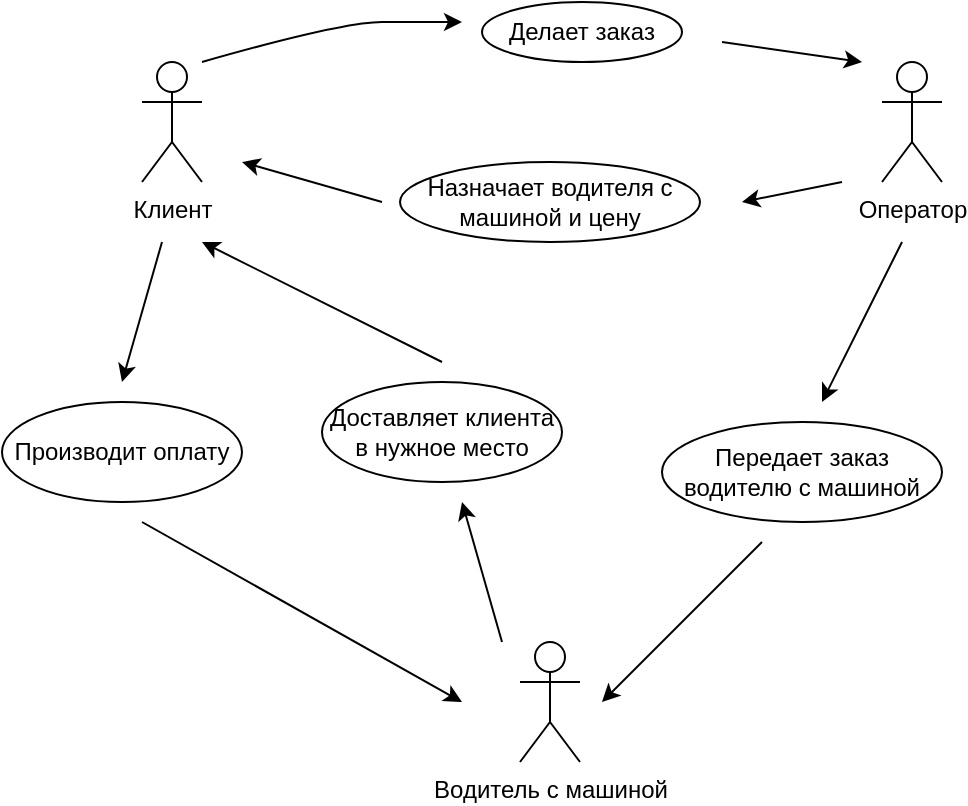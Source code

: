 <mxfile version="20.4.0" type="github">
  <diagram id="3zc9bDHZpS33G9lAa7HI" name="Страница 1">
    <mxGraphModel dx="981" dy="548" grid="1" gridSize="10" guides="1" tooltips="1" connect="1" arrows="1" fold="1" page="1" pageScale="1" pageWidth="827" pageHeight="1169" math="0" shadow="0">
      <root>
        <mxCell id="0" />
        <mxCell id="1" parent="0" />
        <mxCell id="vTyiythBbx0Z8_VFf-Rx-1" value="&lt;font style=&quot;vertical-align: inherit;&quot;&gt;&lt;font style=&quot;vertical-align: inherit;&quot;&gt;Клиент&lt;/font&gt;&lt;/font&gt;" style="shape=umlActor;verticalLabelPosition=bottom;verticalAlign=top;html=1;outlineConnect=0;" vertex="1" parent="1">
          <mxGeometry x="210" y="150" width="30" height="60" as="geometry" />
        </mxCell>
        <mxCell id="vTyiythBbx0Z8_VFf-Rx-2" value="&lt;font style=&quot;vertical-align: inherit;&quot;&gt;&lt;font style=&quot;vertical-align: inherit;&quot;&gt;Оператор&lt;/font&gt;&lt;/font&gt;" style="shape=umlActor;verticalLabelPosition=bottom;verticalAlign=top;html=1;outlineConnect=0;" vertex="1" parent="1">
          <mxGeometry x="580" y="150" width="30" height="60" as="geometry" />
        </mxCell>
        <mxCell id="vTyiythBbx0Z8_VFf-Rx-3" value="&lt;font style=&quot;vertical-align: inherit;&quot;&gt;&lt;font style=&quot;vertical-align: inherit;&quot;&gt;Водитель с машиной&lt;/font&gt;&lt;/font&gt;" style="shape=umlActor;verticalLabelPosition=bottom;verticalAlign=top;html=1;outlineConnect=0;" vertex="1" parent="1">
          <mxGeometry x="399" y="440" width="30" height="60" as="geometry" />
        </mxCell>
        <mxCell id="vTyiythBbx0Z8_VFf-Rx-4" value="&lt;font style=&quot;vertical-align: inherit;&quot;&gt;&lt;font style=&quot;vertical-align: inherit;&quot;&gt;Делает заказ&lt;/font&gt;&lt;/font&gt;" style="ellipse;whiteSpace=wrap;html=1;" vertex="1" parent="1">
          <mxGeometry x="380" y="120" width="100" height="30" as="geometry" />
        </mxCell>
        <mxCell id="vTyiythBbx0Z8_VFf-Rx-5" value="" style="curved=1;endArrow=classic;html=1;rounded=0;" edge="1" parent="1">
          <mxGeometry width="50" height="50" relative="1" as="geometry">
            <mxPoint x="240" y="150" as="sourcePoint" />
            <mxPoint x="370" y="130" as="targetPoint" />
            <Array as="points">
              <mxPoint x="310" y="130" />
              <mxPoint x="350" y="130" />
            </Array>
          </mxGeometry>
        </mxCell>
        <mxCell id="vTyiythBbx0Z8_VFf-Rx-7" value="" style="endArrow=classic;html=1;rounded=0;" edge="1" parent="1">
          <mxGeometry width="50" height="50" relative="1" as="geometry">
            <mxPoint x="500" y="140" as="sourcePoint" />
            <mxPoint x="570" y="150" as="targetPoint" />
          </mxGeometry>
        </mxCell>
        <mxCell id="vTyiythBbx0Z8_VFf-Rx-8" value="&lt;font style=&quot;vertical-align: inherit;&quot;&gt;&lt;font style=&quot;vertical-align: inherit;&quot;&gt;&lt;font style=&quot;vertical-align: inherit;&quot;&gt;&lt;font style=&quot;vertical-align: inherit;&quot;&gt;Назначает водителя с машиной и цену&lt;/font&gt;&lt;/font&gt;&lt;/font&gt;&lt;/font&gt;" style="ellipse;whiteSpace=wrap;html=1;" vertex="1" parent="1">
          <mxGeometry x="339" y="200" width="150" height="40" as="geometry" />
        </mxCell>
        <mxCell id="vTyiythBbx0Z8_VFf-Rx-9" value="" style="endArrow=classic;html=1;rounded=0;" edge="1" parent="1">
          <mxGeometry width="50" height="50" relative="1" as="geometry">
            <mxPoint x="560" y="210" as="sourcePoint" />
            <mxPoint x="510" y="220" as="targetPoint" />
          </mxGeometry>
        </mxCell>
        <mxCell id="vTyiythBbx0Z8_VFf-Rx-10" value="" style="endArrow=classic;html=1;rounded=0;" edge="1" parent="1">
          <mxGeometry width="50" height="50" relative="1" as="geometry">
            <mxPoint x="330" y="220" as="sourcePoint" />
            <mxPoint x="260" y="200" as="targetPoint" />
          </mxGeometry>
        </mxCell>
        <mxCell id="vTyiythBbx0Z8_VFf-Rx-12" value="&lt;font style=&quot;vertical-align: inherit;&quot;&gt;&lt;font style=&quot;vertical-align: inherit;&quot;&gt;Передает заказ водителю с машиной&lt;/font&gt;&lt;/font&gt;" style="ellipse;whiteSpace=wrap;html=1;" vertex="1" parent="1">
          <mxGeometry x="470" y="330" width="140" height="50" as="geometry" />
        </mxCell>
        <mxCell id="vTyiythBbx0Z8_VFf-Rx-13" value="" style="endArrow=classic;html=1;rounded=0;" edge="1" parent="1">
          <mxGeometry width="50" height="50" relative="1" as="geometry">
            <mxPoint x="590" y="240" as="sourcePoint" />
            <mxPoint x="550" y="320" as="targetPoint" />
          </mxGeometry>
        </mxCell>
        <mxCell id="vTyiythBbx0Z8_VFf-Rx-14" value="" style="endArrow=classic;html=1;rounded=0;" edge="1" parent="1">
          <mxGeometry width="50" height="50" relative="1" as="geometry">
            <mxPoint x="520" y="390" as="sourcePoint" />
            <mxPoint x="440" y="470" as="targetPoint" />
          </mxGeometry>
        </mxCell>
        <mxCell id="vTyiythBbx0Z8_VFf-Rx-15" value="" style="endArrow=classic;html=1;rounded=0;" edge="1" parent="1">
          <mxGeometry width="50" height="50" relative="1" as="geometry">
            <mxPoint x="390" y="440" as="sourcePoint" />
            <mxPoint x="370" y="370" as="targetPoint" />
          </mxGeometry>
        </mxCell>
        <mxCell id="vTyiythBbx0Z8_VFf-Rx-16" value="&lt;font style=&quot;vertical-align: inherit;&quot;&gt;&lt;font style=&quot;vertical-align: inherit;&quot;&gt;Доставляет клиента в нужное место&lt;/font&gt;&lt;/font&gt;" style="ellipse;whiteSpace=wrap;html=1;" vertex="1" parent="1">
          <mxGeometry x="300" y="310" width="120" height="50" as="geometry" />
        </mxCell>
        <mxCell id="vTyiythBbx0Z8_VFf-Rx-17" value="" style="endArrow=classic;html=1;rounded=0;" edge="1" parent="1">
          <mxGeometry width="50" height="50" relative="1" as="geometry">
            <mxPoint x="360" y="300" as="sourcePoint" />
            <mxPoint x="240" y="240" as="targetPoint" />
          </mxGeometry>
        </mxCell>
        <mxCell id="vTyiythBbx0Z8_VFf-Rx-18" value="&lt;font style=&quot;vertical-align: inherit;&quot;&gt;&lt;font style=&quot;vertical-align: inherit;&quot;&gt;Производит оплату&lt;/font&gt;&lt;/font&gt;" style="ellipse;whiteSpace=wrap;html=1;" vertex="1" parent="1">
          <mxGeometry x="140" y="320" width="120" height="50" as="geometry" />
        </mxCell>
        <mxCell id="vTyiythBbx0Z8_VFf-Rx-21" value="" style="endArrow=classic;html=1;rounded=0;" edge="1" parent="1">
          <mxGeometry width="50" height="50" relative="1" as="geometry">
            <mxPoint x="220" y="240" as="sourcePoint" />
            <mxPoint x="200" y="310" as="targetPoint" />
          </mxGeometry>
        </mxCell>
        <mxCell id="vTyiythBbx0Z8_VFf-Rx-22" value="" style="endArrow=classic;html=1;rounded=0;" edge="1" parent="1">
          <mxGeometry width="50" height="50" relative="1" as="geometry">
            <mxPoint x="210" y="380" as="sourcePoint" />
            <mxPoint x="370" y="470" as="targetPoint" />
          </mxGeometry>
        </mxCell>
      </root>
    </mxGraphModel>
  </diagram>
</mxfile>
